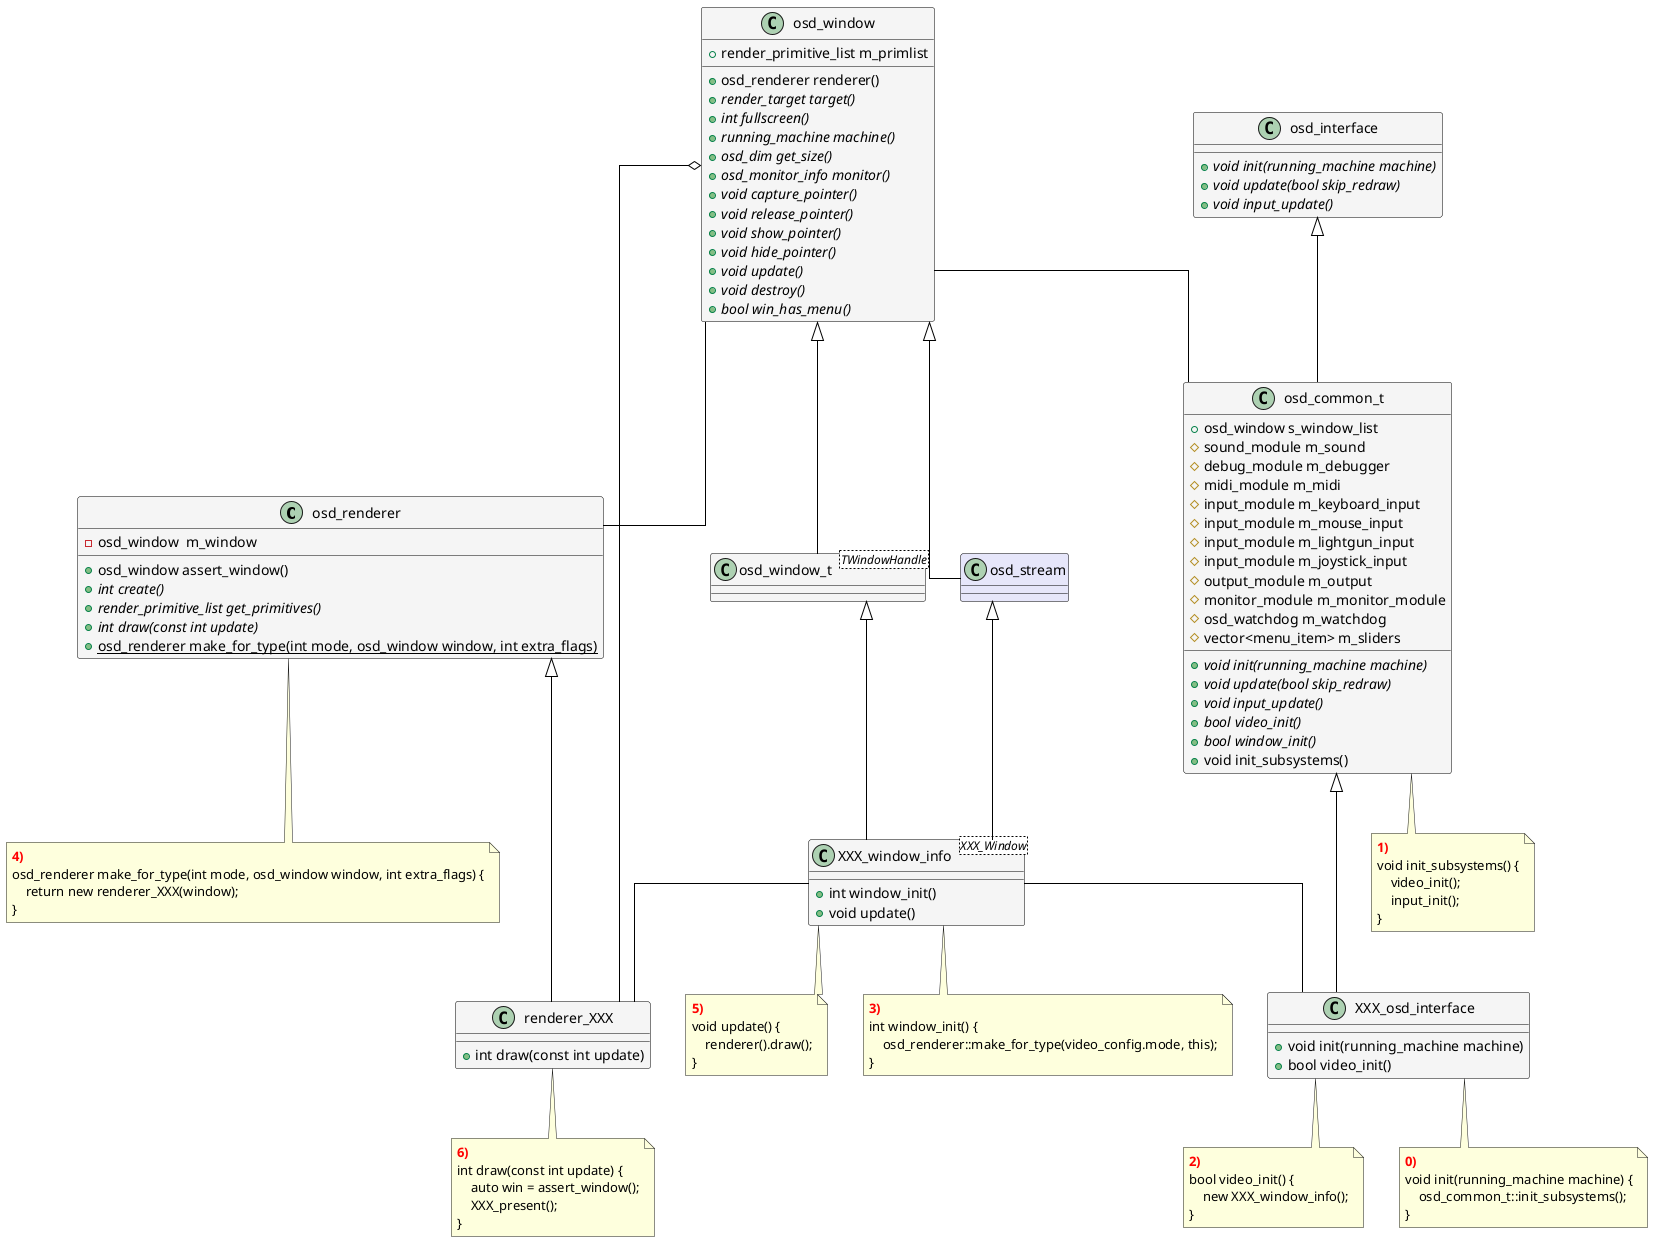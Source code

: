 @startuml mame

page 2x1

skinparam linetype ortho
skinparam ArrowColor black
skinparam shadowing false

skinparam class {
    BackgroundColor WhiteSmoke
    BorderColor black
}

skinparam package {
    BackgroundColor Linen
}

set namespaceSeparator ::

class osd_renderer {
    -osd_window  m_window
    +osd_window assert_window()
    {abstract} +int create()
    {abstract} +render_primitive_list get_primitives()
    {abstract} +int draw(const int update)
    {static} +osd_renderer make_for_type(int mode, osd_window window, int extra_flags)
}

note as note_osd_renderer_make_for_type
<b><color:Red>4)</color></b>
osd_renderer make_for_type(int mode, osd_window window, int extra_flags) {
    return new renderer_XXX(window);
}
end note

class renderer_XXX extends osd_renderer {
    +int draw(const int update)
}

note as note_renderer_XXX
<b><color:Red>6)</color></b>
int draw(const int update) {
    auto win = assert_window();
    XXX_present();
}
end note

osd_window o-- renderer_XXX
osd_window -- osd_renderer

class osd_window_t<TWindowHandle> extends osd_window

XXX_window_info -- renderer_XXX

class osd_window {    
    +render_primitive_list m_primlist
    +osd_renderer renderer()        
    {abstract} +render_target target()
    {abstract} +int fullscreen()
    {abstract} +running_machine machine()
    {abstract} +osd_dim get_size()
    {abstract} +osd_monitor_info monitor()
    {abstract} +void capture_pointer()
    {abstract} +void release_pointer()
    {abstract} +void show_pointer()
    {abstract} +void hide_pointer()
    {abstract} +void update()
    {abstract} +void destroy()
    {abstract} +bool win_has_menu()
}

osd_stream <|-- XXX_window_info

class osd_stream #Lavender extends osd_window

class XXX_window_info<XXX_Window> {    
    +int window_init()
    +void update()
}

osd_window_t <|-- XXX_window_info
osd_common_t <|-- XXX_osd_interface
XXX_window_info -- XXX_osd_interface

class XXX_osd_interface {
    +void init(running_machine machine)
    +bool video_init()
}

note as note_5_XXX_window_info
<b><color:Red>5)</color></b>
void update() {
    renderer().draw();
}
end note

note as note_4_XXX_window_info
<b><color:Red>3)</color></b>
int window_init() {
    osd_renderer::make_for_type(video_config.mode, this);
}
end note

note as note_2_XXX_osd_interface
<b><color:Red>2)</color></b>
bool video_init() {
    new XXX_window_info();
}
end note

osd_window -- osd_common_t
osd_interface <|-- osd_common_t

class osd_interface {
	{abstract} +void init(running_machine machine)
	{abstract} +void update(bool skip_redraw)
	{abstract} +void input_update()
}

class osd_common_t {
    +osd_window s_window_list
    #sound_module m_sound
    #debug_module m_debugger
    #midi_module m_midi
    #input_module m_keyboard_input
    #input_module m_mouse_input
    #input_module m_lightgun_input
    #input_module m_joystick_input
    #output_module m_output
    #monitor_module m_monitor_module
    #osd_watchdog m_watchdog
    #vector<menu_item> m_sliders
    {abstract} + void init(running_machine machine)
    {abstract} + void update(bool skip_redraw)
    {abstract} + void input_update()
    {abstract} +bool video_init()
    {abstract} +bool window_init()
    +void init_subsystems()
}

note as note_osd_common_t_init_subsystems
<b><color:Red>1)</color></b>
void init_subsystems() {
    video_init();
    input_init();
}
end note

note as note_XXX_osd_interface_init
<b><color:Red>0)</color></b>
void init(running_machine machine) {
    osd_common_t::init_subsystems();
}
end note

osd_renderer .. note_osd_renderer_make_for_type
osd_common_t .. note_osd_common_t_init_subsystems
renderer_XXX .. note_renderer_XXX
XXX_osd_interface .. note_2_XXX_osd_interface
XXX_osd_interface .. note_XXX_osd_interface_init
XXX_window_info .. note_4_XXX_window_info
XXX_window_info .. note_5_XXX_window_info

@enduml
